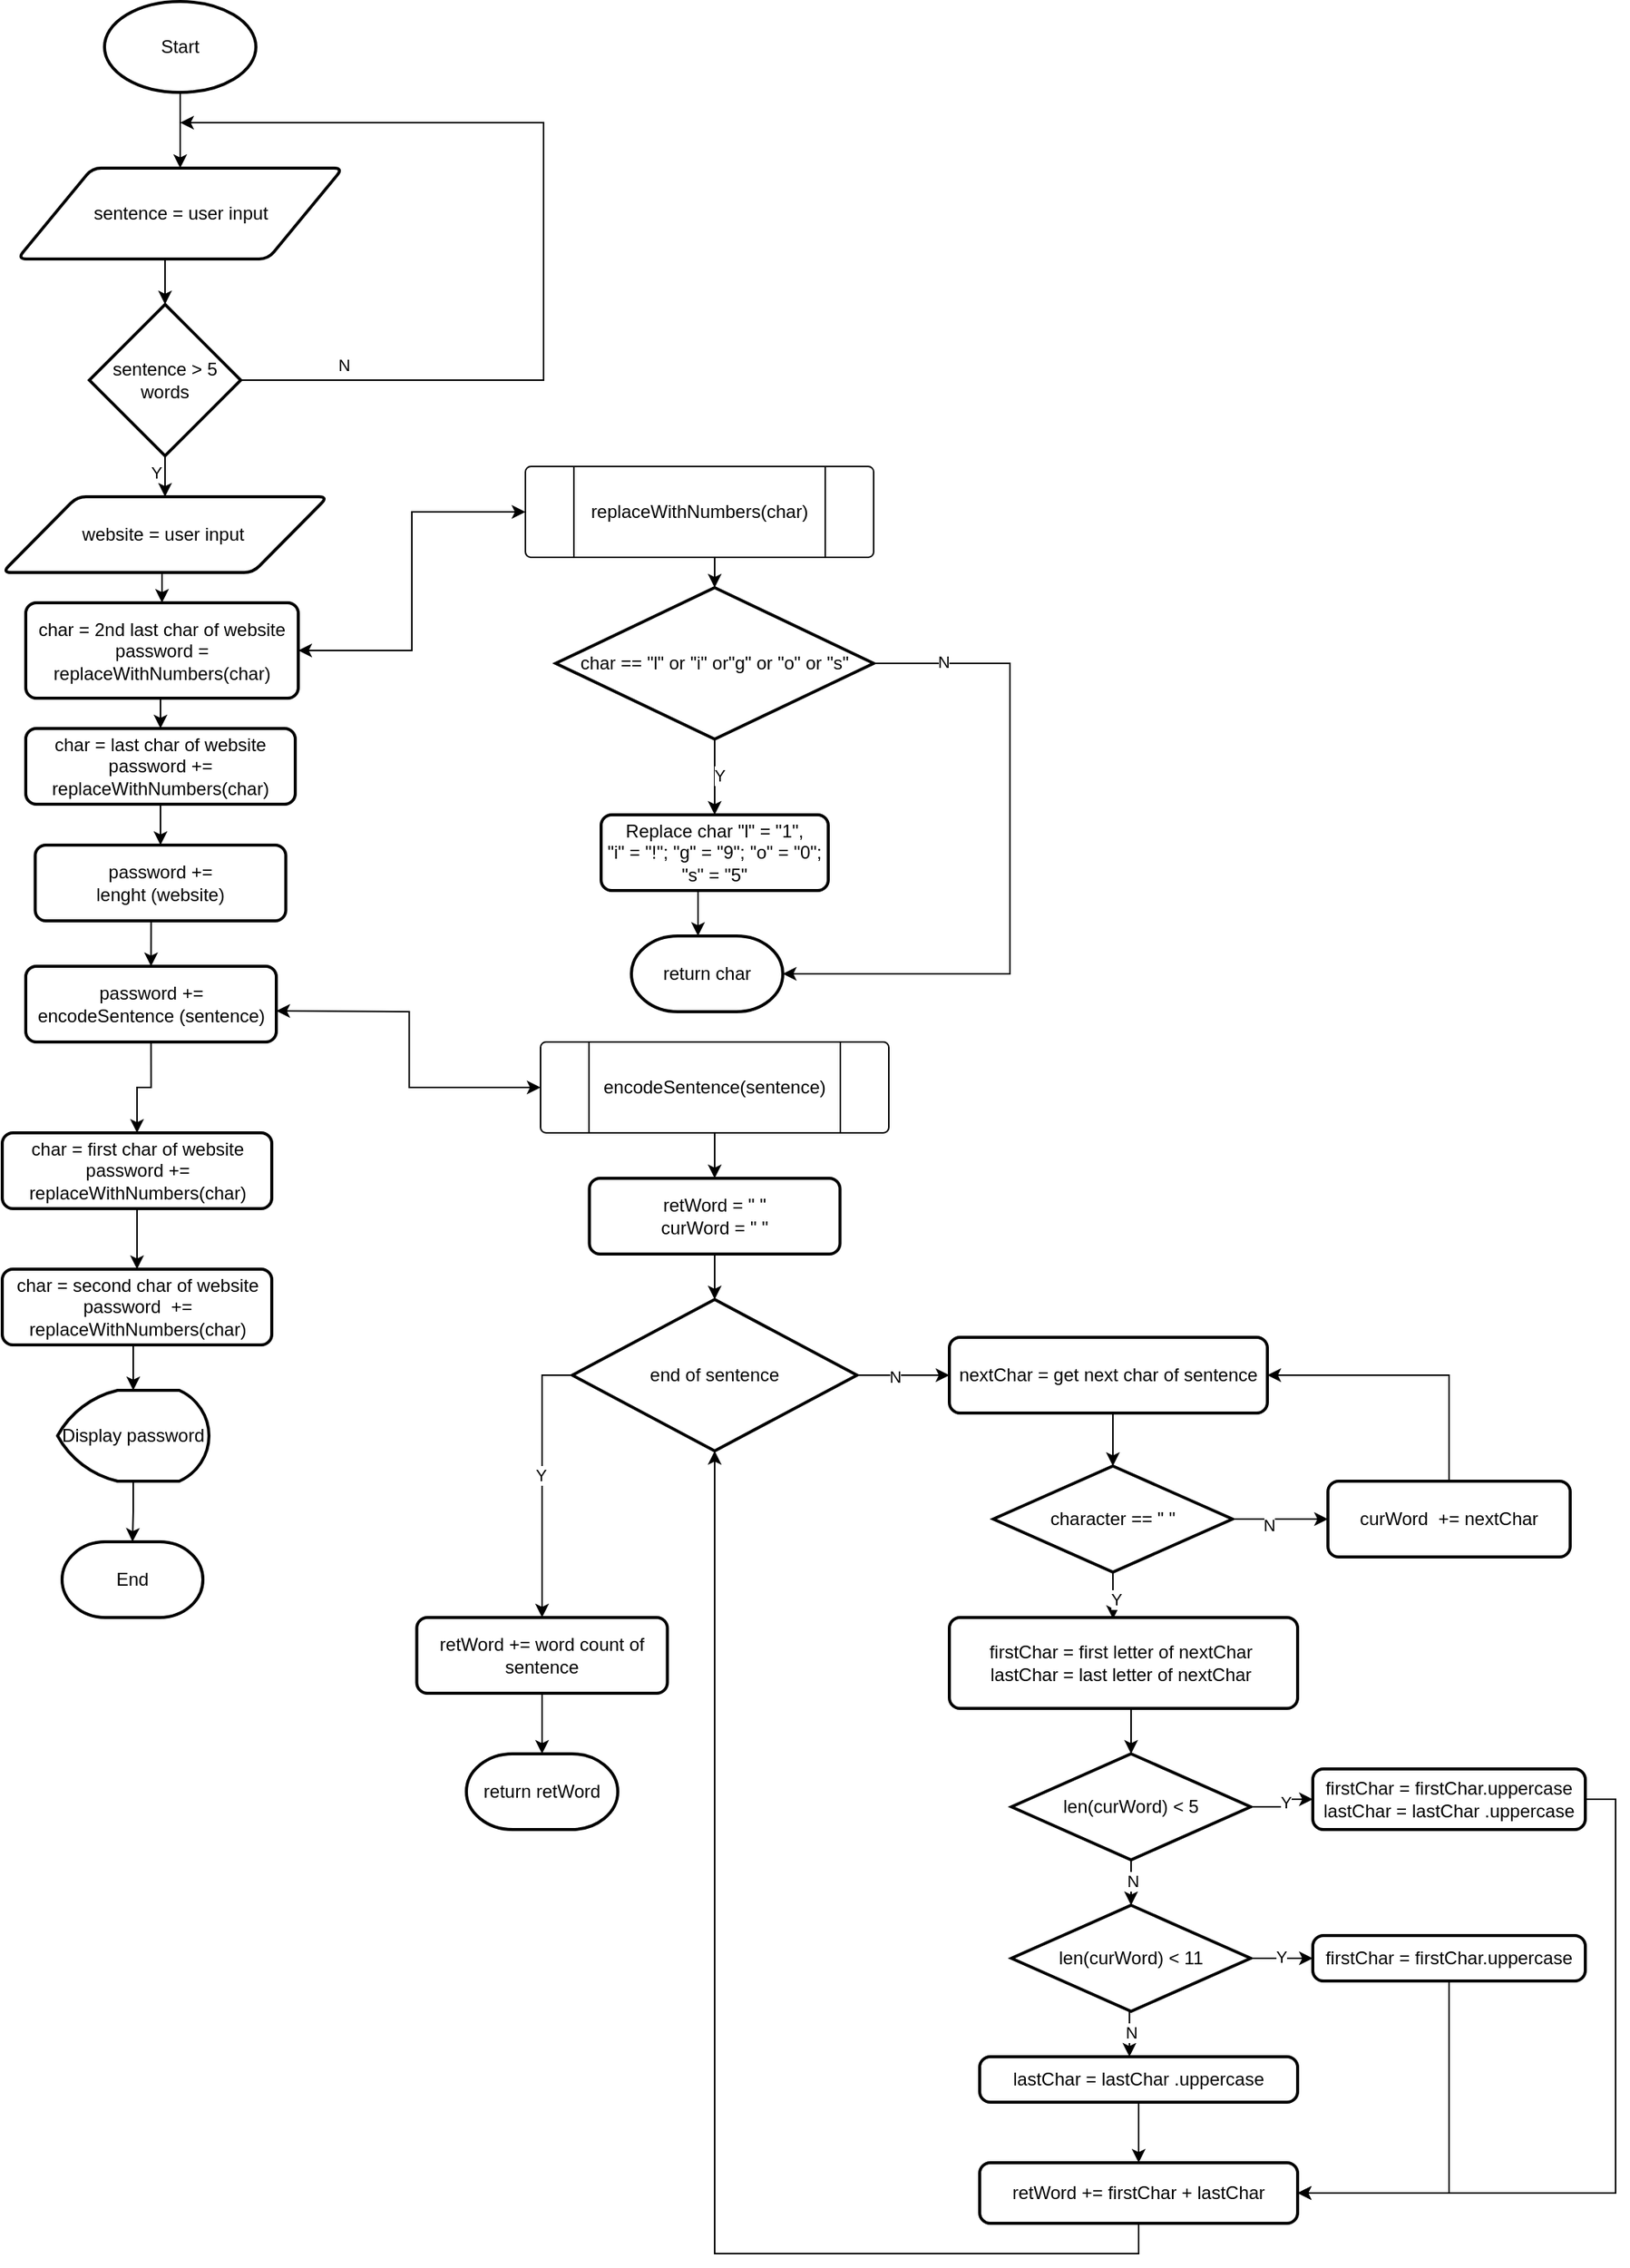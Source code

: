 <mxfile version="22.0.4" type="github">
  <diagram id="C5RBs43oDa-KdzZeNtuy" name="Page-1">
    <mxGraphModel dx="2074" dy="2279" grid="1" gridSize="10" guides="1" tooltips="1" connect="1" arrows="1" fold="1" page="1" pageScale="1" pageWidth="827" pageHeight="1169" math="0" shadow="0">
      <root>
        <mxCell id="WIyWlLk6GJQsqaUBKTNV-0" />
        <mxCell id="WIyWlLk6GJQsqaUBKTNV-1" parent="WIyWlLk6GJQsqaUBKTNV-0" />
        <mxCell id="3s5bF1Iiqew6tjPNggHU-4" style="edgeStyle=orthogonalEdgeStyle;rounded=0;orthogonalLoop=1;jettySize=auto;html=1;exitX=0.5;exitY=1;exitDx=0;exitDy=0;exitPerimeter=0;entryX=0.5;entryY=0;entryDx=0;entryDy=0;" edge="1" parent="WIyWlLk6GJQsqaUBKTNV-1" source="3s5bF1Iiqew6tjPNggHU-0" target="3s5bF1Iiqew6tjPNggHU-6">
          <mxGeometry relative="1" as="geometry">
            <mxPoint x="132" y="-707" as="targetPoint" />
          </mxGeometry>
        </mxCell>
        <mxCell id="3s5bF1Iiqew6tjPNggHU-0" value="Start" style="strokeWidth=2;html=1;shape=mxgraph.flowchart.start_1;whiteSpace=wrap;" vertex="1" parent="WIyWlLk6GJQsqaUBKTNV-1">
          <mxGeometry x="82" y="-807" width="100" height="60" as="geometry" />
        </mxCell>
        <mxCell id="3s5bF1Iiqew6tjPNggHU-6" value="sentence = user input" style="shape=parallelogram;html=1;strokeWidth=2;perimeter=parallelogramPerimeter;whiteSpace=wrap;rounded=1;arcSize=12;size=0.23;" vertex="1" parent="WIyWlLk6GJQsqaUBKTNV-1">
          <mxGeometry x="24.5" y="-697" width="215" height="60" as="geometry" />
        </mxCell>
        <mxCell id="3s5bF1Iiqew6tjPNggHU-11" style="edgeStyle=orthogonalEdgeStyle;rounded=0;orthogonalLoop=1;jettySize=auto;html=1;exitX=1;exitY=0.5;exitDx=0;exitDy=0;exitPerimeter=0;" edge="1" parent="WIyWlLk6GJQsqaUBKTNV-1" source="3s5bF1Iiqew6tjPNggHU-10">
          <mxGeometry relative="1" as="geometry">
            <mxPoint x="132" y="-727" as="targetPoint" />
            <Array as="points">
              <mxPoint x="372" y="-557" />
              <mxPoint x="372" y="-727" />
            </Array>
          </mxGeometry>
        </mxCell>
        <mxCell id="3s5bF1Iiqew6tjPNggHU-13" value="N" style="edgeLabel;html=1;align=center;verticalAlign=middle;resizable=0;points=[];" vertex="1" connectable="0" parent="3s5bF1Iiqew6tjPNggHU-11">
          <mxGeometry x="-0.843" y="4" relative="1" as="geometry">
            <mxPoint x="20" y="-6" as="offset" />
          </mxGeometry>
        </mxCell>
        <mxCell id="3s5bF1Iiqew6tjPNggHU-16" style="edgeStyle=orthogonalEdgeStyle;rounded=0;orthogonalLoop=1;jettySize=auto;html=1;exitX=0.5;exitY=1;exitDx=0;exitDy=0;exitPerimeter=0;entryX=0.5;entryY=0;entryDx=0;entryDy=0;" edge="1" parent="WIyWlLk6GJQsqaUBKTNV-1" source="3s5bF1Iiqew6tjPNggHU-10" target="3s5bF1Iiqew6tjPNggHU-15">
          <mxGeometry relative="1" as="geometry" />
        </mxCell>
        <mxCell id="3s5bF1Iiqew6tjPNggHU-17" value="Y" style="edgeLabel;html=1;align=center;verticalAlign=middle;resizable=0;points=[];" vertex="1" connectable="0" parent="3s5bF1Iiqew6tjPNggHU-16">
          <mxGeometry x="0.2" y="-3" relative="1" as="geometry">
            <mxPoint x="-3" y="-5" as="offset" />
          </mxGeometry>
        </mxCell>
        <mxCell id="3s5bF1Iiqew6tjPNggHU-10" value="sentence &amp;gt; 5 words" style="strokeWidth=2;html=1;shape=mxgraph.flowchart.decision;whiteSpace=wrap;" vertex="1" parent="WIyWlLk6GJQsqaUBKTNV-1">
          <mxGeometry x="72" y="-607" width="100" height="100" as="geometry" />
        </mxCell>
        <mxCell id="3s5bF1Iiqew6tjPNggHU-12" style="edgeStyle=orthogonalEdgeStyle;rounded=0;orthogonalLoop=1;jettySize=auto;html=1;exitX=0.5;exitY=1;exitDx=0;exitDy=0;entryX=0.5;entryY=0;entryDx=0;entryDy=0;entryPerimeter=0;" edge="1" parent="WIyWlLk6GJQsqaUBKTNV-1" source="3s5bF1Iiqew6tjPNggHU-6" target="3s5bF1Iiqew6tjPNggHU-10">
          <mxGeometry relative="1" as="geometry" />
        </mxCell>
        <mxCell id="3s5bF1Iiqew6tjPNggHU-24" style="edgeStyle=orthogonalEdgeStyle;rounded=0;orthogonalLoop=1;jettySize=auto;html=1;exitX=0.5;exitY=1;exitDx=0;exitDy=0;entryX=0.5;entryY=0;entryDx=0;entryDy=0;" edge="1" parent="WIyWlLk6GJQsqaUBKTNV-1" source="3s5bF1Iiqew6tjPNggHU-15" target="3s5bF1Iiqew6tjPNggHU-18">
          <mxGeometry relative="1" as="geometry" />
        </mxCell>
        <mxCell id="3s5bF1Iiqew6tjPNggHU-15" value="website = user input&amp;nbsp;" style="shape=parallelogram;html=1;strokeWidth=2;perimeter=parallelogramPerimeter;whiteSpace=wrap;rounded=1;arcSize=12;size=0.23;" vertex="1" parent="WIyWlLk6GJQsqaUBKTNV-1">
          <mxGeometry x="14.5" y="-480" width="215" height="50" as="geometry" />
        </mxCell>
        <mxCell id="3s5bF1Iiqew6tjPNggHU-25" style="edgeStyle=orthogonalEdgeStyle;rounded=0;orthogonalLoop=1;jettySize=auto;html=1;exitX=0.5;exitY=1;exitDx=0;exitDy=0;entryX=0.5;entryY=0;entryDx=0;entryDy=0;" edge="1" parent="WIyWlLk6GJQsqaUBKTNV-1" source="3s5bF1Iiqew6tjPNggHU-18" target="3s5bF1Iiqew6tjPNggHU-21">
          <mxGeometry relative="1" as="geometry" />
        </mxCell>
        <mxCell id="3s5bF1Iiqew6tjPNggHU-29" style="edgeStyle=orthogonalEdgeStyle;rounded=0;orthogonalLoop=1;jettySize=auto;html=1;exitX=1;exitY=0.5;exitDx=0;exitDy=0;entryX=0;entryY=0.5;entryDx=0;entryDy=0;startArrow=classic;startFill=1;" edge="1" parent="WIyWlLk6GJQsqaUBKTNV-1" source="3s5bF1Iiqew6tjPNggHU-18" target="3s5bF1Iiqew6tjPNggHU-28">
          <mxGeometry relative="1" as="geometry">
            <mxPoint x="310" y="-460" as="targetPoint" />
          </mxGeometry>
        </mxCell>
        <mxCell id="3s5bF1Iiqew6tjPNggHU-18" value="char = 2nd last char of website&lt;br&gt;password = replaceWithNumbers(char)" style="rounded=1;whiteSpace=wrap;html=1;absoluteArcSize=1;arcSize=14;strokeWidth=2;" vertex="1" parent="WIyWlLk6GJQsqaUBKTNV-1">
          <mxGeometry x="30" y="-410" width="180" height="63" as="geometry" />
        </mxCell>
        <mxCell id="3s5bF1Iiqew6tjPNggHU-47" style="edgeStyle=orthogonalEdgeStyle;rounded=0;orthogonalLoop=1;jettySize=auto;html=1;exitX=0.5;exitY=1;exitDx=0;exitDy=0;entryX=0.5;entryY=0;entryDx=0;entryDy=0;" edge="1" parent="WIyWlLk6GJQsqaUBKTNV-1" source="3s5bF1Iiqew6tjPNggHU-20" target="3s5bF1Iiqew6tjPNggHU-43">
          <mxGeometry relative="1" as="geometry" />
        </mxCell>
        <mxCell id="3s5bF1Iiqew6tjPNggHU-20" value="char = first char of website&lt;br style=&quot;border-color: var(--border-color);&quot;&gt;password += replaceWithNumbers(char)" style="rounded=1;whiteSpace=wrap;html=1;absoluteArcSize=1;arcSize=14;strokeWidth=2;" vertex="1" parent="WIyWlLk6GJQsqaUBKTNV-1">
          <mxGeometry x="14.5" y="-60" width="178" height="50" as="geometry" />
        </mxCell>
        <mxCell id="3s5bF1Iiqew6tjPNggHU-49" style="edgeStyle=orthogonalEdgeStyle;rounded=0;orthogonalLoop=1;jettySize=auto;html=1;exitX=0.5;exitY=1;exitDx=0;exitDy=0;entryX=0.5;entryY=0;entryDx=0;entryDy=0;" edge="1" parent="WIyWlLk6GJQsqaUBKTNV-1" source="3s5bF1Iiqew6tjPNggHU-21" target="3s5bF1Iiqew6tjPNggHU-48">
          <mxGeometry relative="1" as="geometry" />
        </mxCell>
        <mxCell id="3s5bF1Iiqew6tjPNggHU-21" value="char = last char of website&lt;br style=&quot;border-color: var(--border-color);&quot;&gt;password += replaceWithNumbers(char)" style="rounded=1;whiteSpace=wrap;html=1;absoluteArcSize=1;arcSize=14;strokeWidth=2;" vertex="1" parent="WIyWlLk6GJQsqaUBKTNV-1">
          <mxGeometry x="30" y="-327" width="178" height="50" as="geometry" />
        </mxCell>
        <mxCell id="3s5bF1Iiqew6tjPNggHU-28" value="replaceWithNumbers(char)" style="verticalLabelPosition=middle;verticalAlign=middle;html=1;shape=process;whiteSpace=wrap;rounded=1;size=0.14;arcSize=6;labelPosition=center;align=center;" vertex="1" parent="WIyWlLk6GJQsqaUBKTNV-1">
          <mxGeometry x="360" y="-500" width="230" height="60" as="geometry" />
        </mxCell>
        <mxCell id="3s5bF1Iiqew6tjPNggHU-38" style="edgeStyle=orthogonalEdgeStyle;rounded=0;orthogonalLoop=1;jettySize=auto;html=1;exitX=0.5;exitY=1;exitDx=0;exitDy=0;exitPerimeter=0;" edge="1" parent="WIyWlLk6GJQsqaUBKTNV-1" source="3s5bF1Iiqew6tjPNggHU-30" target="3s5bF1Iiqew6tjPNggHU-36">
          <mxGeometry relative="1" as="geometry" />
        </mxCell>
        <mxCell id="3s5bF1Iiqew6tjPNggHU-39" value="Y" style="edgeLabel;html=1;align=center;verticalAlign=middle;resizable=0;points=[];" vertex="1" connectable="0" parent="3s5bF1Iiqew6tjPNggHU-38">
          <mxGeometry x="-0.05" y="3" relative="1" as="geometry">
            <mxPoint as="offset" />
          </mxGeometry>
        </mxCell>
        <mxCell id="3s5bF1Iiqew6tjPNggHU-51" style="edgeStyle=orthogonalEdgeStyle;rounded=0;orthogonalLoop=1;jettySize=auto;html=1;exitX=1;exitY=0.5;exitDx=0;exitDy=0;exitPerimeter=0;entryX=1;entryY=0.5;entryDx=0;entryDy=0;entryPerimeter=0;" edge="1" parent="WIyWlLk6GJQsqaUBKTNV-1" source="3s5bF1Iiqew6tjPNggHU-30" target="3s5bF1Iiqew6tjPNggHU-40">
          <mxGeometry relative="1" as="geometry">
            <mxPoint x="480" y="-200" as="targetPoint" />
            <Array as="points">
              <mxPoint x="680" y="-370" />
              <mxPoint x="680" y="-165" />
            </Array>
          </mxGeometry>
        </mxCell>
        <mxCell id="3s5bF1Iiqew6tjPNggHU-52" value="N" style="edgeLabel;html=1;align=center;verticalAlign=middle;resizable=0;points=[];" vertex="1" connectable="0" parent="3s5bF1Iiqew6tjPNggHU-51">
          <mxGeometry x="-0.793" y="1" relative="1" as="geometry">
            <mxPoint as="offset" />
          </mxGeometry>
        </mxCell>
        <mxCell id="3s5bF1Iiqew6tjPNggHU-30" value="char == &quot;l&quot; or &quot;i&quot; or&quot;g&quot; or &quot;o&quot; or &quot;s&quot;" style="strokeWidth=2;html=1;shape=mxgraph.flowchart.decision;whiteSpace=wrap;" vertex="1" parent="WIyWlLk6GJQsqaUBKTNV-1">
          <mxGeometry x="380" y="-420" width="210" height="100" as="geometry" />
        </mxCell>
        <mxCell id="3s5bF1Iiqew6tjPNggHU-35" style="edgeStyle=orthogonalEdgeStyle;rounded=0;orthogonalLoop=1;jettySize=auto;html=1;exitX=0.5;exitY=1;exitDx=0;exitDy=0;entryX=0.5;entryY=0;entryDx=0;entryDy=0;entryPerimeter=0;" edge="1" parent="WIyWlLk6GJQsqaUBKTNV-1" source="3s5bF1Iiqew6tjPNggHU-28" target="3s5bF1Iiqew6tjPNggHU-30">
          <mxGeometry relative="1" as="geometry" />
        </mxCell>
        <mxCell id="3s5bF1Iiqew6tjPNggHU-36" value="Replace char &quot;l&quot; = &quot;1&quot;, &lt;br&gt;&quot;i&quot; = &quot;!&quot;; &quot;g&quot; = &quot;9&quot;; &quot;o&quot; = &quot;0&quot;; &quot;s&quot; = &quot;5&quot;" style="rounded=1;whiteSpace=wrap;html=1;absoluteArcSize=1;arcSize=14;strokeWidth=2;" vertex="1" parent="WIyWlLk6GJQsqaUBKTNV-1">
          <mxGeometry x="410" y="-270" width="150" height="50" as="geometry" />
        </mxCell>
        <mxCell id="3s5bF1Iiqew6tjPNggHU-40" value="return char" style="strokeWidth=2;html=1;shape=mxgraph.flowchart.terminator;whiteSpace=wrap;" vertex="1" parent="WIyWlLk6GJQsqaUBKTNV-1">
          <mxGeometry x="430" y="-190" width="100" height="50" as="geometry" />
        </mxCell>
        <mxCell id="3s5bF1Iiqew6tjPNggHU-41" value="End&lt;br&gt;" style="strokeWidth=2;html=1;shape=mxgraph.flowchart.terminator;whiteSpace=wrap;" vertex="1" parent="WIyWlLk6GJQsqaUBKTNV-1">
          <mxGeometry x="54" y="210" width="93" height="50" as="geometry" />
        </mxCell>
        <mxCell id="3s5bF1Iiqew6tjPNggHU-42" style="edgeStyle=orthogonalEdgeStyle;rounded=0;orthogonalLoop=1;jettySize=auto;html=1;exitX=0.5;exitY=1;exitDx=0;exitDy=0;entryX=0.44;entryY=0;entryDx=0;entryDy=0;entryPerimeter=0;" edge="1" parent="WIyWlLk6GJQsqaUBKTNV-1" source="3s5bF1Iiqew6tjPNggHU-36" target="3s5bF1Iiqew6tjPNggHU-40">
          <mxGeometry relative="1" as="geometry" />
        </mxCell>
        <mxCell id="3s5bF1Iiqew6tjPNggHU-43" value="char = second char of website&lt;br style=&quot;border-color: var(--border-color);&quot;&gt;password&amp;nbsp; += replaceWithNumbers(char)" style="rounded=1;whiteSpace=wrap;html=1;absoluteArcSize=1;arcSize=14;strokeWidth=2;" vertex="1" parent="WIyWlLk6GJQsqaUBKTNV-1">
          <mxGeometry x="14.5" y="30" width="178" height="50" as="geometry" />
        </mxCell>
        <mxCell id="3s5bF1Iiqew6tjPNggHU-45" style="edgeStyle=orthogonalEdgeStyle;rounded=0;orthogonalLoop=1;jettySize=auto;html=1;exitX=0.5;exitY=1;exitDx=0;exitDy=0;exitPerimeter=0;" edge="1" parent="WIyWlLk6GJQsqaUBKTNV-1" source="3s5bF1Iiqew6tjPNggHU-44" target="3s5bF1Iiqew6tjPNggHU-41">
          <mxGeometry relative="1" as="geometry" />
        </mxCell>
        <mxCell id="3s5bF1Iiqew6tjPNggHU-44" value="Display password" style="strokeWidth=2;html=1;shape=mxgraph.flowchart.display;whiteSpace=wrap;" vertex="1" parent="WIyWlLk6GJQsqaUBKTNV-1">
          <mxGeometry x="51" y="110" width="100" height="60" as="geometry" />
        </mxCell>
        <mxCell id="3s5bF1Iiqew6tjPNggHU-46" style="edgeStyle=orthogonalEdgeStyle;rounded=0;orthogonalLoop=1;jettySize=auto;html=1;exitX=0.5;exitY=1;exitDx=0;exitDy=0;entryX=0.5;entryY=0;entryDx=0;entryDy=0;entryPerimeter=0;" edge="1" parent="WIyWlLk6GJQsqaUBKTNV-1" source="3s5bF1Iiqew6tjPNggHU-43" target="3s5bF1Iiqew6tjPNggHU-44">
          <mxGeometry relative="1" as="geometry" />
        </mxCell>
        <mxCell id="3s5bF1Iiqew6tjPNggHU-53" style="edgeStyle=orthogonalEdgeStyle;rounded=0;orthogonalLoop=1;jettySize=auto;html=1;exitX=0.5;exitY=1;exitDx=0;exitDy=0;entryX=0.5;entryY=0;entryDx=0;entryDy=0;" edge="1" parent="WIyWlLk6GJQsqaUBKTNV-1" source="3s5bF1Iiqew6tjPNggHU-48" target="3s5bF1Iiqew6tjPNggHU-50">
          <mxGeometry relative="1" as="geometry" />
        </mxCell>
        <mxCell id="3s5bF1Iiqew6tjPNggHU-48" value="password +=&lt;br&gt;lenght (website)" style="rounded=1;whiteSpace=wrap;html=1;absoluteArcSize=1;arcSize=14;strokeWidth=2;" vertex="1" parent="WIyWlLk6GJQsqaUBKTNV-1">
          <mxGeometry x="36.25" y="-250" width="165.5" height="50" as="geometry" />
        </mxCell>
        <mxCell id="3s5bF1Iiqew6tjPNggHU-54" style="edgeStyle=orthogonalEdgeStyle;rounded=0;orthogonalLoop=1;jettySize=auto;html=1;exitX=0.5;exitY=1;exitDx=0;exitDy=0;entryX=0.5;entryY=0;entryDx=0;entryDy=0;" edge="1" parent="WIyWlLk6GJQsqaUBKTNV-1" source="3s5bF1Iiqew6tjPNggHU-50" target="3s5bF1Iiqew6tjPNggHU-20">
          <mxGeometry relative="1" as="geometry" />
        </mxCell>
        <mxCell id="3s5bF1Iiqew6tjPNggHU-50" value="password +=&lt;br&gt;encodeSentence (sentence)" style="rounded=1;whiteSpace=wrap;html=1;absoluteArcSize=1;arcSize=14;strokeWidth=2;" vertex="1" parent="WIyWlLk6GJQsqaUBKTNV-1">
          <mxGeometry x="30" y="-170" width="165.5" height="50" as="geometry" />
        </mxCell>
        <mxCell id="3s5bF1Iiqew6tjPNggHU-55" style="edgeStyle=orthogonalEdgeStyle;rounded=0;orthogonalLoop=1;jettySize=auto;html=1;exitX=1;exitY=0.5;exitDx=0;exitDy=0;startArrow=classic;startFill=1;entryX=0;entryY=0.5;entryDx=0;entryDy=0;" edge="1" parent="WIyWlLk6GJQsqaUBKTNV-1" target="3s5bF1Iiqew6tjPNggHU-56">
          <mxGeometry relative="1" as="geometry">
            <mxPoint x="360" y="-80" as="targetPoint" />
            <mxPoint x="195.5" y="-140.5" as="sourcePoint" />
          </mxGeometry>
        </mxCell>
        <mxCell id="3s5bF1Iiqew6tjPNggHU-64" style="edgeStyle=orthogonalEdgeStyle;rounded=0;orthogonalLoop=1;jettySize=auto;html=1;exitX=0.5;exitY=1;exitDx=0;exitDy=0;entryX=0.5;entryY=0;entryDx=0;entryDy=0;" edge="1" parent="WIyWlLk6GJQsqaUBKTNV-1" source="3s5bF1Iiqew6tjPNggHU-56" target="3s5bF1Iiqew6tjPNggHU-58">
          <mxGeometry relative="1" as="geometry" />
        </mxCell>
        <mxCell id="3s5bF1Iiqew6tjPNggHU-56" value="encodeSentence(sentence)" style="verticalLabelPosition=middle;verticalAlign=middle;html=1;shape=process;whiteSpace=wrap;rounded=1;size=0.14;arcSize=6;labelPosition=center;align=center;" vertex="1" parent="WIyWlLk6GJQsqaUBKTNV-1">
          <mxGeometry x="370" y="-120" width="230" height="60" as="geometry" />
        </mxCell>
        <mxCell id="3s5bF1Iiqew6tjPNggHU-58" value="retWord = &quot; &quot;&lt;br&gt;curWord = &quot; &quot;" style="rounded=1;whiteSpace=wrap;html=1;absoluteArcSize=1;arcSize=14;strokeWidth=2;" vertex="1" parent="WIyWlLk6GJQsqaUBKTNV-1">
          <mxGeometry x="402.25" y="-30" width="165.5" height="50" as="geometry" />
        </mxCell>
        <mxCell id="3s5bF1Iiqew6tjPNggHU-59" value="return retWord" style="strokeWidth=2;html=1;shape=mxgraph.flowchart.terminator;whiteSpace=wrap;" vertex="1" parent="WIyWlLk6GJQsqaUBKTNV-1">
          <mxGeometry x="321" y="350" width="100" height="50" as="geometry" />
        </mxCell>
        <mxCell id="3s5bF1Iiqew6tjPNggHU-60" value="retWord += word count of sentence" style="rounded=1;whiteSpace=wrap;html=1;absoluteArcSize=1;arcSize=14;strokeWidth=2;" vertex="1" parent="WIyWlLk6GJQsqaUBKTNV-1">
          <mxGeometry x="288.25" y="260" width="165.5" height="50" as="geometry" />
        </mxCell>
        <mxCell id="3s5bF1Iiqew6tjPNggHU-62" style="edgeStyle=orthogonalEdgeStyle;rounded=0;orthogonalLoop=1;jettySize=auto;html=1;exitX=0;exitY=0.5;exitDx=0;exitDy=0;exitPerimeter=0;entryX=0.5;entryY=0;entryDx=0;entryDy=0;" edge="1" parent="WIyWlLk6GJQsqaUBKTNV-1" source="3s5bF1Iiqew6tjPNggHU-61" target="3s5bF1Iiqew6tjPNggHU-60">
          <mxGeometry relative="1" as="geometry" />
        </mxCell>
        <mxCell id="3s5bF1Iiqew6tjPNggHU-63" value="Y" style="edgeLabel;html=1;align=center;verticalAlign=middle;resizable=0;points=[];" vertex="1" connectable="0" parent="3s5bF1Iiqew6tjPNggHU-62">
          <mxGeometry x="-0.043" y="-1" relative="1" as="geometry">
            <mxPoint as="offset" />
          </mxGeometry>
        </mxCell>
        <mxCell id="3s5bF1Iiqew6tjPNggHU-67" style="edgeStyle=orthogonalEdgeStyle;rounded=0;orthogonalLoop=1;jettySize=auto;html=1;exitX=1;exitY=0.5;exitDx=0;exitDy=0;exitPerimeter=0;" edge="1" parent="WIyWlLk6GJQsqaUBKTNV-1" source="3s5bF1Iiqew6tjPNggHU-61" target="3s5bF1Iiqew6tjPNggHU-66">
          <mxGeometry relative="1" as="geometry" />
        </mxCell>
        <mxCell id="3s5bF1Iiqew6tjPNggHU-68" value="N" style="edgeLabel;html=1;align=center;verticalAlign=middle;resizable=0;points=[];" vertex="1" connectable="0" parent="3s5bF1Iiqew6tjPNggHU-67">
          <mxGeometry x="-0.179" y="-1" relative="1" as="geometry">
            <mxPoint as="offset" />
          </mxGeometry>
        </mxCell>
        <mxCell id="3s5bF1Iiqew6tjPNggHU-61" value="end of sentence" style="strokeWidth=2;html=1;shape=mxgraph.flowchart.decision;whiteSpace=wrap;" vertex="1" parent="WIyWlLk6GJQsqaUBKTNV-1">
          <mxGeometry x="391" y="50" width="188" height="100" as="geometry" />
        </mxCell>
        <mxCell id="3s5bF1Iiqew6tjPNggHU-65" style="edgeStyle=orthogonalEdgeStyle;rounded=0;orthogonalLoop=1;jettySize=auto;html=1;exitX=0.5;exitY=1;exitDx=0;exitDy=0;entryX=0.5;entryY=0;entryDx=0;entryDy=0;entryPerimeter=0;" edge="1" parent="WIyWlLk6GJQsqaUBKTNV-1" source="3s5bF1Iiqew6tjPNggHU-58" target="3s5bF1Iiqew6tjPNggHU-61">
          <mxGeometry relative="1" as="geometry" />
        </mxCell>
        <mxCell id="3s5bF1Iiqew6tjPNggHU-66" value="nextChar = get next char of sentence" style="rounded=1;whiteSpace=wrap;html=1;absoluteArcSize=1;arcSize=14;strokeWidth=2;" vertex="1" parent="WIyWlLk6GJQsqaUBKTNV-1">
          <mxGeometry x="640" y="75" width="210" height="50" as="geometry" />
        </mxCell>
        <mxCell id="3s5bF1Iiqew6tjPNggHU-69" style="edgeStyle=orthogonalEdgeStyle;rounded=0;orthogonalLoop=1;jettySize=auto;html=1;exitX=0.5;exitY=1;exitDx=0;exitDy=0;entryX=0.5;entryY=0;entryDx=0;entryDy=0;entryPerimeter=0;" edge="1" parent="WIyWlLk6GJQsqaUBKTNV-1" source="3s5bF1Iiqew6tjPNggHU-60" target="3s5bF1Iiqew6tjPNggHU-59">
          <mxGeometry relative="1" as="geometry" />
        </mxCell>
        <mxCell id="3s5bF1Iiqew6tjPNggHU-72" style="edgeStyle=orthogonalEdgeStyle;rounded=0;orthogonalLoop=1;jettySize=auto;html=1;exitX=1;exitY=0.5;exitDx=0;exitDy=0;exitPerimeter=0;" edge="1" parent="WIyWlLk6GJQsqaUBKTNV-1" source="3s5bF1Iiqew6tjPNggHU-70" target="3s5bF1Iiqew6tjPNggHU-71">
          <mxGeometry relative="1" as="geometry" />
        </mxCell>
        <mxCell id="3s5bF1Iiqew6tjPNggHU-74" value="N" style="edgeLabel;html=1;align=center;verticalAlign=middle;resizable=0;points=[];" vertex="1" connectable="0" parent="3s5bF1Iiqew6tjPNggHU-72">
          <mxGeometry x="-0.238" y="-4" relative="1" as="geometry">
            <mxPoint as="offset" />
          </mxGeometry>
        </mxCell>
        <mxCell id="3s5bF1Iiqew6tjPNggHU-70" value="character == &quot; &quot;" style="strokeWidth=2;html=1;shape=mxgraph.flowchart.decision;whiteSpace=wrap;" vertex="1" parent="WIyWlLk6GJQsqaUBKTNV-1">
          <mxGeometry x="669" y="160" width="158" height="70" as="geometry" />
        </mxCell>
        <mxCell id="3s5bF1Iiqew6tjPNggHU-73" style="edgeStyle=orthogonalEdgeStyle;rounded=0;orthogonalLoop=1;jettySize=auto;html=1;exitX=0.5;exitY=0;exitDx=0;exitDy=0;entryX=1;entryY=0.5;entryDx=0;entryDy=0;" edge="1" parent="WIyWlLk6GJQsqaUBKTNV-1" source="3s5bF1Iiqew6tjPNggHU-71" target="3s5bF1Iiqew6tjPNggHU-66">
          <mxGeometry relative="1" as="geometry" />
        </mxCell>
        <mxCell id="3s5bF1Iiqew6tjPNggHU-71" value="curWord&amp;nbsp; += nextChar" style="rounded=1;whiteSpace=wrap;html=1;absoluteArcSize=1;arcSize=14;strokeWidth=2;" vertex="1" parent="WIyWlLk6GJQsqaUBKTNV-1">
          <mxGeometry x="890" y="170" width="160" height="50" as="geometry" />
        </mxCell>
        <mxCell id="3s5bF1Iiqew6tjPNggHU-75" value="firstChar = first letter of nextChar&amp;nbsp;&lt;br&gt;lastChar = last letter of nextChar&amp;nbsp;" style="rounded=1;whiteSpace=wrap;html=1;absoluteArcSize=1;arcSize=14;strokeWidth=2;" vertex="1" parent="WIyWlLk6GJQsqaUBKTNV-1">
          <mxGeometry x="640" y="260" width="230" height="60" as="geometry" />
        </mxCell>
        <mxCell id="3s5bF1Iiqew6tjPNggHU-86" style="edgeStyle=orthogonalEdgeStyle;rounded=0;orthogonalLoop=1;jettySize=auto;html=1;exitX=1;exitY=0.5;exitDx=0;exitDy=0;exitPerimeter=0;entryX=0;entryY=0.5;entryDx=0;entryDy=0;" edge="1" parent="WIyWlLk6GJQsqaUBKTNV-1" source="3s5bF1Iiqew6tjPNggHU-76" target="3s5bF1Iiqew6tjPNggHU-78">
          <mxGeometry relative="1" as="geometry" />
        </mxCell>
        <mxCell id="3s5bF1Iiqew6tjPNggHU-87" value="Y" style="edgeLabel;html=1;align=center;verticalAlign=middle;resizable=0;points=[];" vertex="1" connectable="0" parent="3s5bF1Iiqew6tjPNggHU-86">
          <mxGeometry x="0.22" y="-2" relative="1" as="geometry">
            <mxPoint as="offset" />
          </mxGeometry>
        </mxCell>
        <mxCell id="3s5bF1Iiqew6tjPNggHU-76" value="len(curWord) &amp;lt; 5" style="strokeWidth=2;html=1;shape=mxgraph.flowchart.decision;whiteSpace=wrap;" vertex="1" parent="WIyWlLk6GJQsqaUBKTNV-1">
          <mxGeometry x="681" y="350" width="158" height="70" as="geometry" />
        </mxCell>
        <mxCell id="3s5bF1Iiqew6tjPNggHU-89" style="edgeStyle=orthogonalEdgeStyle;rounded=0;orthogonalLoop=1;jettySize=auto;html=1;exitX=1;exitY=0.5;exitDx=0;exitDy=0;exitPerimeter=0;entryX=0;entryY=0.5;entryDx=0;entryDy=0;" edge="1" parent="WIyWlLk6GJQsqaUBKTNV-1" source="3s5bF1Iiqew6tjPNggHU-77" target="3s5bF1Iiqew6tjPNggHU-79">
          <mxGeometry relative="1" as="geometry" />
        </mxCell>
        <mxCell id="3s5bF1Iiqew6tjPNggHU-90" value="Y" style="edgeLabel;html=1;align=center;verticalAlign=middle;resizable=0;points=[];" vertex="1" connectable="0" parent="3s5bF1Iiqew6tjPNggHU-89">
          <mxGeometry x="-0.024" y="1" relative="1" as="geometry">
            <mxPoint as="offset" />
          </mxGeometry>
        </mxCell>
        <mxCell id="3s5bF1Iiqew6tjPNggHU-77" value="len(curWord) &amp;lt; 11" style="strokeWidth=2;html=1;shape=mxgraph.flowchart.decision;whiteSpace=wrap;" vertex="1" parent="WIyWlLk6GJQsqaUBKTNV-1">
          <mxGeometry x="681" y="450" width="158" height="70" as="geometry" />
        </mxCell>
        <mxCell id="3s5bF1Iiqew6tjPNggHU-96" style="edgeStyle=orthogonalEdgeStyle;rounded=0;orthogonalLoop=1;jettySize=auto;html=1;exitX=1;exitY=0.5;exitDx=0;exitDy=0;entryX=1;entryY=0.5;entryDx=0;entryDy=0;" edge="1" parent="WIyWlLk6GJQsqaUBKTNV-1" source="3s5bF1Iiqew6tjPNggHU-78" target="3s5bF1Iiqew6tjPNggHU-93">
          <mxGeometry relative="1" as="geometry" />
        </mxCell>
        <mxCell id="3s5bF1Iiqew6tjPNggHU-78" value="firstChar = firstChar.uppercase&lt;br&gt;lastChar = lastChar&amp;nbsp;.uppercase" style="rounded=1;whiteSpace=wrap;html=1;absoluteArcSize=1;arcSize=14;strokeWidth=2;" vertex="1" parent="WIyWlLk6GJQsqaUBKTNV-1">
          <mxGeometry x="880" y="360" width="180" height="40" as="geometry" />
        </mxCell>
        <mxCell id="3s5bF1Iiqew6tjPNggHU-95" style="edgeStyle=orthogonalEdgeStyle;rounded=0;orthogonalLoop=1;jettySize=auto;html=1;exitX=0.5;exitY=1;exitDx=0;exitDy=0;entryX=1;entryY=0.5;entryDx=0;entryDy=0;" edge="1" parent="WIyWlLk6GJQsqaUBKTNV-1" source="3s5bF1Iiqew6tjPNggHU-79" target="3s5bF1Iiqew6tjPNggHU-93">
          <mxGeometry relative="1" as="geometry" />
        </mxCell>
        <mxCell id="3s5bF1Iiqew6tjPNggHU-79" value="firstChar = firstChar.uppercase&lt;br&gt;" style="rounded=1;whiteSpace=wrap;html=1;absoluteArcSize=1;arcSize=14;strokeWidth=2;" vertex="1" parent="WIyWlLk6GJQsqaUBKTNV-1">
          <mxGeometry x="880" y="470" width="180" height="30" as="geometry" />
        </mxCell>
        <mxCell id="3s5bF1Iiqew6tjPNggHU-94" style="edgeStyle=orthogonalEdgeStyle;rounded=0;orthogonalLoop=1;jettySize=auto;html=1;exitX=0.5;exitY=1;exitDx=0;exitDy=0;entryX=0.5;entryY=0;entryDx=0;entryDy=0;" edge="1" parent="WIyWlLk6GJQsqaUBKTNV-1" source="3s5bF1Iiqew6tjPNggHU-80" target="3s5bF1Iiqew6tjPNggHU-93">
          <mxGeometry relative="1" as="geometry" />
        </mxCell>
        <mxCell id="3s5bF1Iiqew6tjPNggHU-80" value="lastChar = lastChar&amp;nbsp;.uppercase" style="rounded=1;whiteSpace=wrap;html=1;absoluteArcSize=1;arcSize=14;strokeWidth=2;" vertex="1" parent="WIyWlLk6GJQsqaUBKTNV-1">
          <mxGeometry x="660" y="550" width="210" height="30" as="geometry" />
        </mxCell>
        <mxCell id="3s5bF1Iiqew6tjPNggHU-81" style="edgeStyle=orthogonalEdgeStyle;rounded=0;orthogonalLoop=1;jettySize=auto;html=1;exitX=0.5;exitY=1;exitDx=0;exitDy=0;entryX=0.5;entryY=0;entryDx=0;entryDy=0;entryPerimeter=0;" edge="1" parent="WIyWlLk6GJQsqaUBKTNV-1" source="3s5bF1Iiqew6tjPNggHU-66" target="3s5bF1Iiqew6tjPNggHU-70">
          <mxGeometry relative="1" as="geometry" />
        </mxCell>
        <mxCell id="3s5bF1Iiqew6tjPNggHU-82" style="edgeStyle=orthogonalEdgeStyle;rounded=0;orthogonalLoop=1;jettySize=auto;html=1;exitX=0.5;exitY=1;exitDx=0;exitDy=0;exitPerimeter=0;entryX=0.47;entryY=0.017;entryDx=0;entryDy=0;entryPerimeter=0;" edge="1" parent="WIyWlLk6GJQsqaUBKTNV-1" source="3s5bF1Iiqew6tjPNggHU-70" target="3s5bF1Iiqew6tjPNggHU-75">
          <mxGeometry relative="1" as="geometry" />
        </mxCell>
        <mxCell id="3s5bF1Iiqew6tjPNggHU-83" value="Y" style="edgeLabel;html=1;align=center;verticalAlign=middle;resizable=0;points=[];" vertex="1" connectable="0" parent="3s5bF1Iiqew6tjPNggHU-82">
          <mxGeometry x="0.161" y="2" relative="1" as="geometry">
            <mxPoint as="offset" />
          </mxGeometry>
        </mxCell>
        <mxCell id="3s5bF1Iiqew6tjPNggHU-84" style="edgeStyle=orthogonalEdgeStyle;rounded=0;orthogonalLoop=1;jettySize=auto;html=1;exitX=0.5;exitY=1;exitDx=0;exitDy=0;entryX=0.5;entryY=0;entryDx=0;entryDy=0;entryPerimeter=0;" edge="1" parent="WIyWlLk6GJQsqaUBKTNV-1" source="3s5bF1Iiqew6tjPNggHU-75" target="3s5bF1Iiqew6tjPNggHU-76">
          <mxGeometry relative="1" as="geometry" />
        </mxCell>
        <mxCell id="3s5bF1Iiqew6tjPNggHU-85" style="edgeStyle=orthogonalEdgeStyle;rounded=0;orthogonalLoop=1;jettySize=auto;html=1;exitX=0.5;exitY=1;exitDx=0;exitDy=0;exitPerimeter=0;entryX=0.5;entryY=0;entryDx=0;entryDy=0;entryPerimeter=0;" edge="1" parent="WIyWlLk6GJQsqaUBKTNV-1" source="3s5bF1Iiqew6tjPNggHU-76" target="3s5bF1Iiqew6tjPNggHU-77">
          <mxGeometry relative="1" as="geometry" />
        </mxCell>
        <mxCell id="3s5bF1Iiqew6tjPNggHU-88" value="N" style="edgeLabel;html=1;align=center;verticalAlign=middle;resizable=0;points=[];" vertex="1" connectable="0" parent="3s5bF1Iiqew6tjPNggHU-85">
          <mxGeometry x="-0.067" y="1" relative="1" as="geometry">
            <mxPoint as="offset" />
          </mxGeometry>
        </mxCell>
        <mxCell id="3s5bF1Iiqew6tjPNggHU-91" style="edgeStyle=orthogonalEdgeStyle;rounded=0;orthogonalLoop=1;jettySize=auto;html=1;exitX=0.5;exitY=1;exitDx=0;exitDy=0;exitPerimeter=0;entryX=0.471;entryY=0;entryDx=0;entryDy=0;entryPerimeter=0;" edge="1" parent="WIyWlLk6GJQsqaUBKTNV-1" source="3s5bF1Iiqew6tjPNggHU-77" target="3s5bF1Iiqew6tjPNggHU-80">
          <mxGeometry relative="1" as="geometry" />
        </mxCell>
        <mxCell id="3s5bF1Iiqew6tjPNggHU-92" value="N" style="edgeLabel;html=1;align=center;verticalAlign=middle;resizable=0;points=[];" vertex="1" connectable="0" parent="3s5bF1Iiqew6tjPNggHU-91">
          <mxGeometry x="-0.029" y="1" relative="1" as="geometry">
            <mxPoint as="offset" />
          </mxGeometry>
        </mxCell>
        <mxCell id="3s5bF1Iiqew6tjPNggHU-97" style="edgeStyle=orthogonalEdgeStyle;rounded=0;orthogonalLoop=1;jettySize=auto;html=1;exitX=0.5;exitY=1;exitDx=0;exitDy=0;" edge="1" parent="WIyWlLk6GJQsqaUBKTNV-1" source="3s5bF1Iiqew6tjPNggHU-93" target="3s5bF1Iiqew6tjPNggHU-61">
          <mxGeometry relative="1" as="geometry" />
        </mxCell>
        <mxCell id="3s5bF1Iiqew6tjPNggHU-93" value="retWord += firstChar + lastChar" style="rounded=1;whiteSpace=wrap;html=1;absoluteArcSize=1;arcSize=14;strokeWidth=2;" vertex="1" parent="WIyWlLk6GJQsqaUBKTNV-1">
          <mxGeometry x="660" y="620" width="210" height="40" as="geometry" />
        </mxCell>
      </root>
    </mxGraphModel>
  </diagram>
</mxfile>
